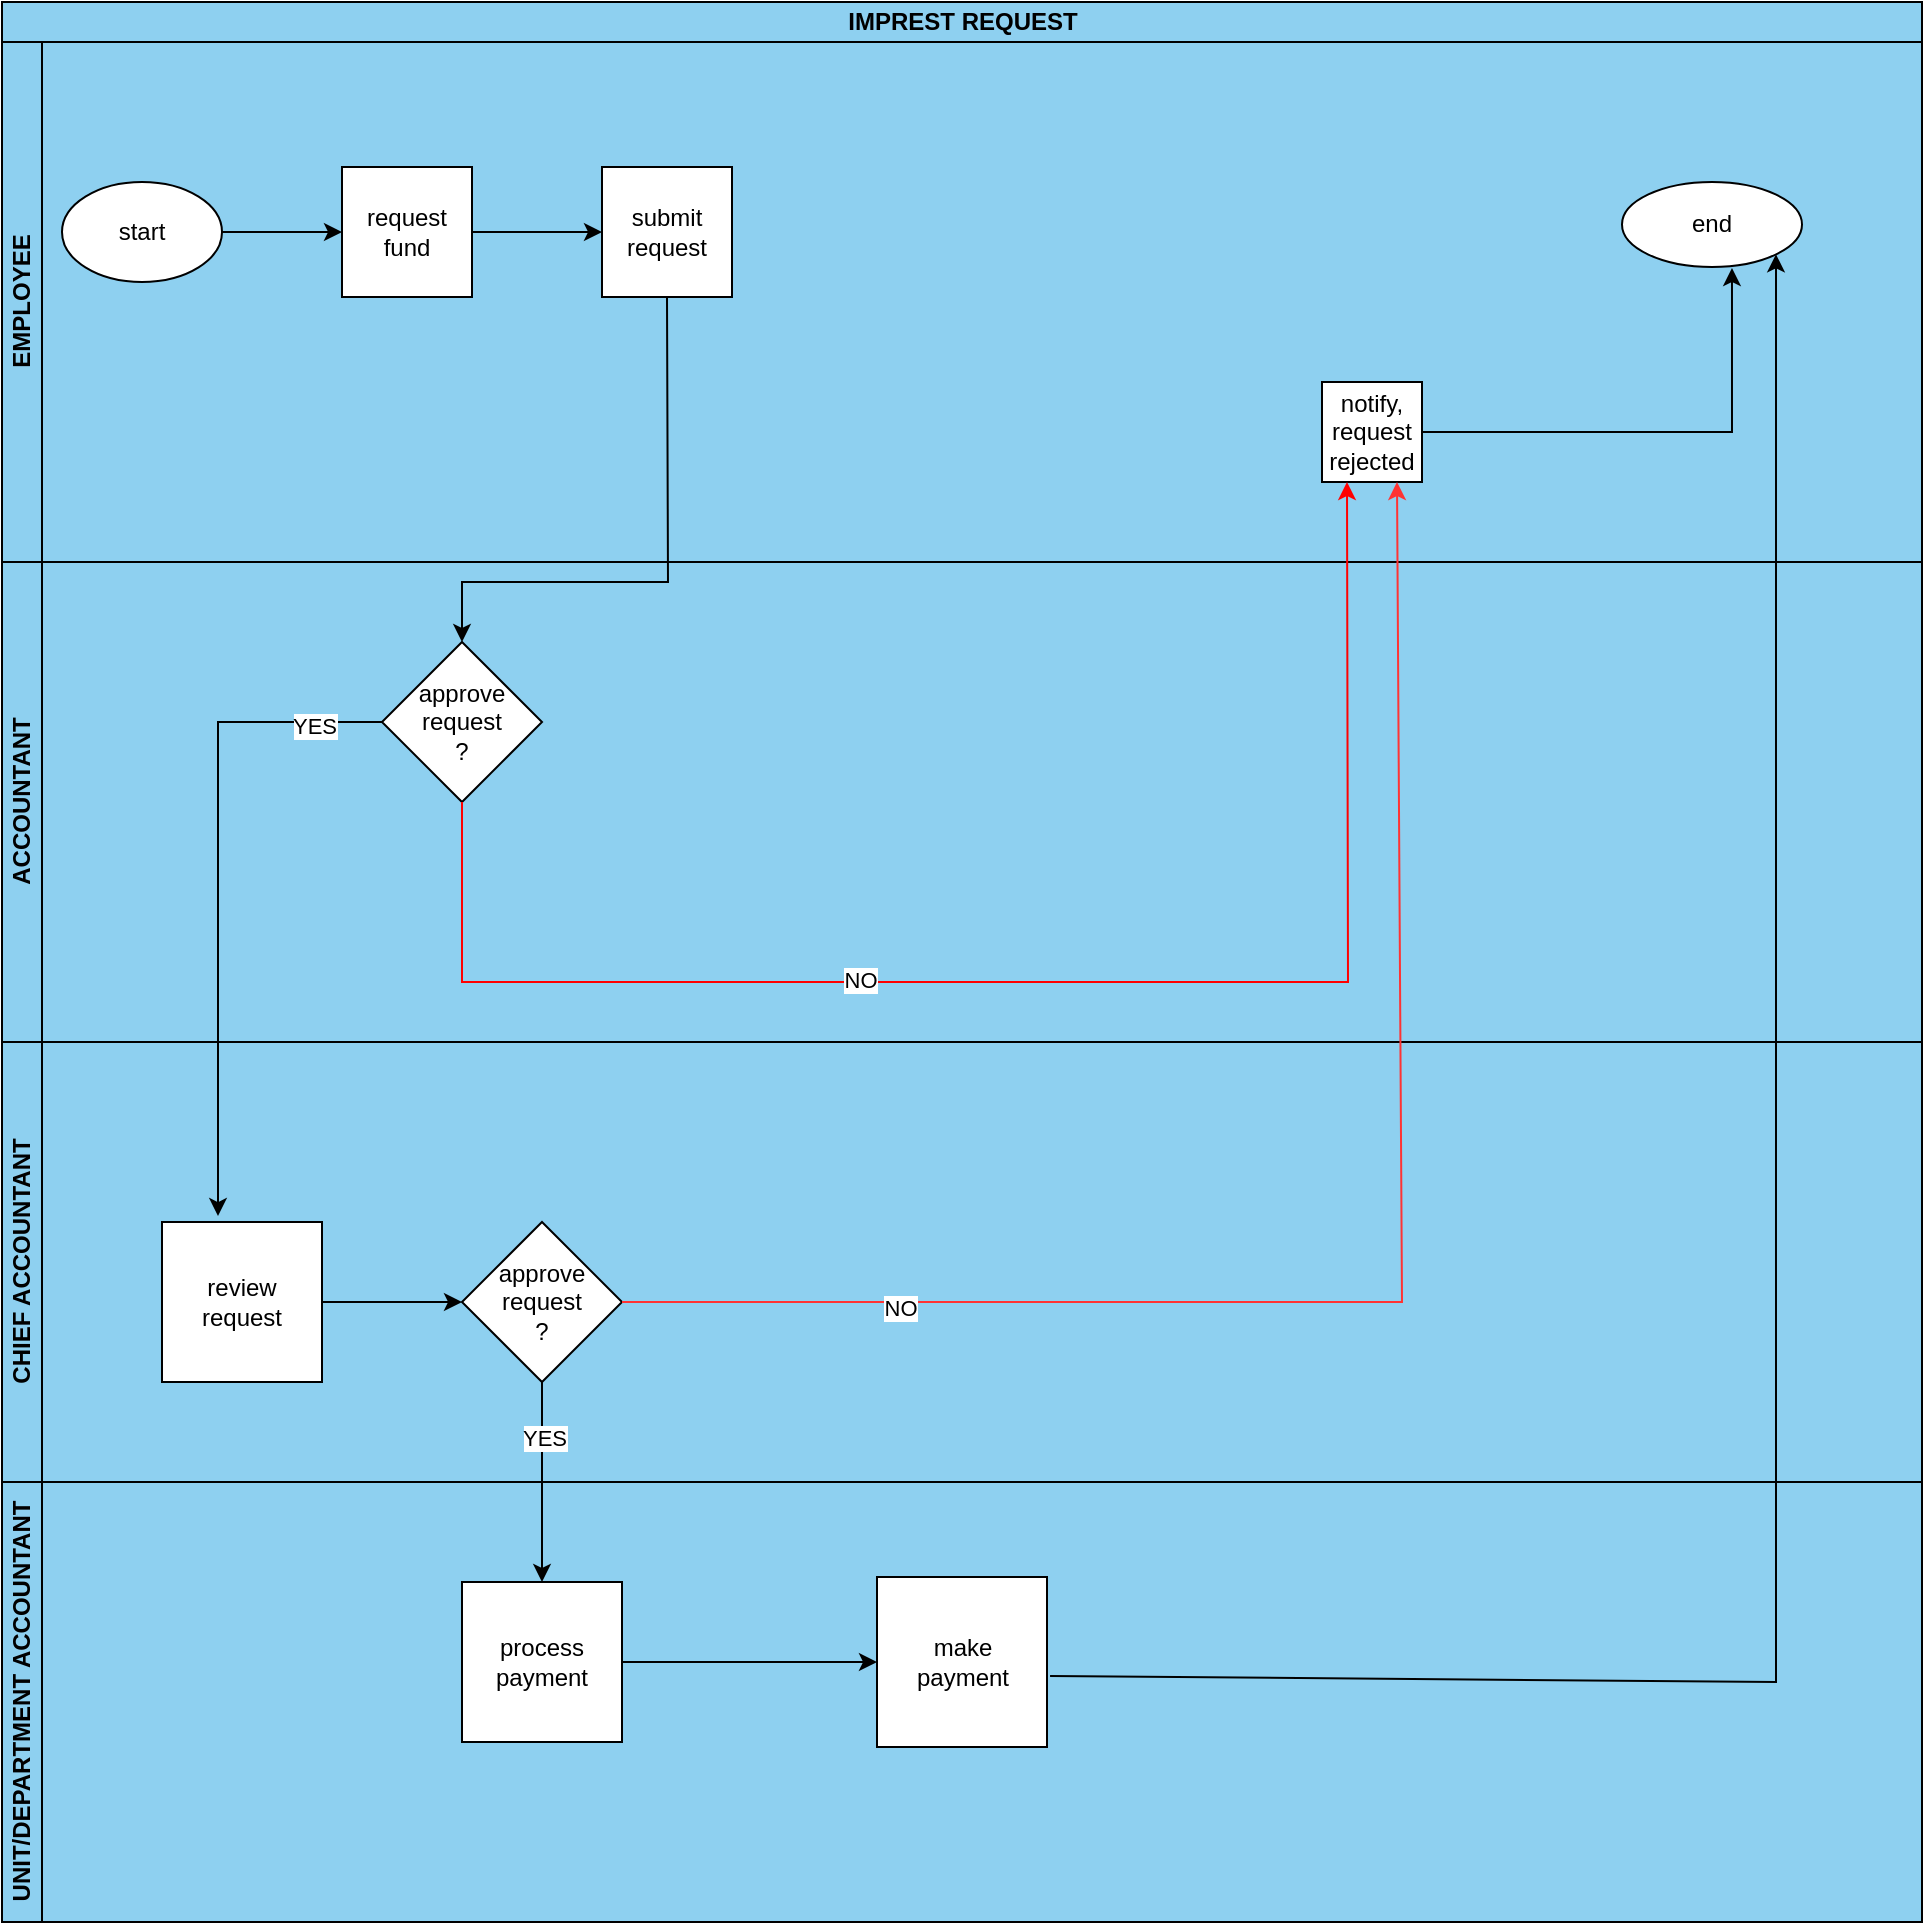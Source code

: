 <mxfile version="24.7.6">
  <diagram name="Page-1" id="khJitQyfaOCplYoJbGrk">
    <mxGraphModel dx="1900" dy="566" grid="1" gridSize="10" guides="1" tooltips="1" connect="1" arrows="1" fold="1" page="1" pageScale="1" pageWidth="850" pageHeight="1100" math="0" shadow="0">
      <root>
        <mxCell id="0" />
        <mxCell id="1" parent="0" />
        <mxCell id="H22XcNIQxckIvmQ4WJLZ-1" value="IMPREST REQUEST" style="swimlane;childLayout=stackLayout;resizeParent=1;resizeParentMax=0;horizontal=1;startSize=20;horizontalStack=0;html=1;fillColor=#8ED0F0;" parent="1" vertex="1">
          <mxGeometry x="-810" y="50" width="960" height="960" as="geometry" />
        </mxCell>
        <mxCell id="H22XcNIQxckIvmQ4WJLZ-5" value="EMPLOYEE" style="swimlane;startSize=20;horizontal=0;html=1;swimlaneFillColor=#8ed0f0;fillColor=#8ED0F0;" parent="H22XcNIQxckIvmQ4WJLZ-1" vertex="1">
          <mxGeometry y="20" width="960" height="260" as="geometry" />
        </mxCell>
        <mxCell id="H22XcNIQxckIvmQ4WJLZ-6" value="start" style="ellipse;whiteSpace=wrap;html=1;" parent="H22XcNIQxckIvmQ4WJLZ-5" vertex="1">
          <mxGeometry x="30" y="70" width="80" height="50" as="geometry" />
        </mxCell>
        <mxCell id="H22XcNIQxckIvmQ4WJLZ-9" value="" style="edgeStyle=orthogonalEdgeStyle;rounded=0;orthogonalLoop=1;jettySize=auto;html=1;" parent="H22XcNIQxckIvmQ4WJLZ-5" source="H22XcNIQxckIvmQ4WJLZ-7" target="H22XcNIQxckIvmQ4WJLZ-8" edge="1">
          <mxGeometry relative="1" as="geometry" />
        </mxCell>
        <mxCell id="H22XcNIQxckIvmQ4WJLZ-7" value="&lt;div&gt;request &lt;br&gt;&lt;/div&gt;&lt;div&gt;fund&lt;br&gt;&lt;/div&gt;" style="whiteSpace=wrap;html=1;aspect=fixed;" parent="H22XcNIQxckIvmQ4WJLZ-5" vertex="1">
          <mxGeometry x="170" y="62.5" width="65" height="65" as="geometry" />
        </mxCell>
        <mxCell id="H22XcNIQxckIvmQ4WJLZ-8" value="&lt;div&gt;submit&lt;/div&gt;&lt;div&gt;request&lt;br&gt;&lt;/div&gt;" style="whiteSpace=wrap;html=1;aspect=fixed;" parent="H22XcNIQxckIvmQ4WJLZ-5" vertex="1">
          <mxGeometry x="300" y="62.5" width="65" height="65" as="geometry" />
        </mxCell>
        <mxCell id="H22XcNIQxckIvmQ4WJLZ-10" value="" style="endArrow=classic;html=1;rounded=0;exitX=1;exitY=0.5;exitDx=0;exitDy=0;entryX=0;entryY=0.5;entryDx=0;entryDy=0;" parent="H22XcNIQxckIvmQ4WJLZ-5" source="H22XcNIQxckIvmQ4WJLZ-6" target="H22XcNIQxckIvmQ4WJLZ-7" edge="1">
          <mxGeometry width="50" height="50" relative="1" as="geometry">
            <mxPoint x="360" y="100" as="sourcePoint" />
            <mxPoint x="410" y="50" as="targetPoint" />
          </mxGeometry>
        </mxCell>
        <mxCell id="H22XcNIQxckIvmQ4WJLZ-13" value="end" style="ellipse;whiteSpace=wrap;html=1;" parent="H22XcNIQxckIvmQ4WJLZ-5" vertex="1">
          <mxGeometry x="810" y="70" width="90" height="42.5" as="geometry" />
        </mxCell>
        <mxCell id="H22XcNIQxckIvmQ4WJLZ-15" value="&lt;div&gt;notify,&lt;/div&gt;&lt;div&gt;request&lt;/div&gt;&lt;div&gt;rejected&lt;br&gt;&lt;/div&gt;" style="whiteSpace=wrap;html=1;aspect=fixed;" parent="H22XcNIQxckIvmQ4WJLZ-5" vertex="1">
          <mxGeometry x="660" y="170" width="50" height="50" as="geometry" />
        </mxCell>
        <mxCell id="H22XcNIQxckIvmQ4WJLZ-16" value="" style="endArrow=classic;html=1;rounded=0;exitX=1;exitY=0.5;exitDx=0;exitDy=0;entryX=0.611;entryY=1.012;entryDx=0;entryDy=0;entryPerimeter=0;" parent="H22XcNIQxckIvmQ4WJLZ-5" source="H22XcNIQxckIvmQ4WJLZ-15" target="H22XcNIQxckIvmQ4WJLZ-13" edge="1">
          <mxGeometry width="50" height="50" relative="1" as="geometry">
            <mxPoint x="600" y="260" as="sourcePoint" />
            <mxPoint x="650" y="210" as="targetPoint" />
            <Array as="points">
              <mxPoint x="865" y="195" />
            </Array>
          </mxGeometry>
        </mxCell>
        <mxCell id="H22XcNIQxckIvmQ4WJLZ-2" value="ACCOUNTANT" style="swimlane;startSize=20;horizontal=0;html=1;swimlaneFillColor=#8ed0f0;fillColor=#8ED0F0;" parent="H22XcNIQxckIvmQ4WJLZ-1" vertex="1">
          <mxGeometry y="280" width="960" height="240" as="geometry" />
        </mxCell>
        <mxCell id="H22XcNIQxckIvmQ4WJLZ-11" value="&lt;div&gt;approve&lt;/div&gt;&lt;div&gt;request&lt;/div&gt;&lt;div&gt;?&lt;br&gt;&lt;/div&gt;" style="rhombus;whiteSpace=wrap;html=1;" parent="H22XcNIQxckIvmQ4WJLZ-2" vertex="1">
          <mxGeometry x="190" y="40" width="80" height="80" as="geometry" />
        </mxCell>
        <mxCell id="H22XcNIQxckIvmQ4WJLZ-3" value="CHIEF ACCOUNTANT" style="swimlane;startSize=20;horizontal=0;html=1;swimlaneFillColor=#8ed0f0;fillColor=#8ED0F0;" parent="H22XcNIQxckIvmQ4WJLZ-1" vertex="1">
          <mxGeometry y="520" width="960" height="220" as="geometry" />
        </mxCell>
        <mxCell id="H22XcNIQxckIvmQ4WJLZ-18" value="&lt;div&gt;approve&lt;/div&gt;&lt;div&gt;request&lt;/div&gt;&lt;div&gt;?&lt;br&gt;&lt;/div&gt;" style="rhombus;whiteSpace=wrap;html=1;" parent="H22XcNIQxckIvmQ4WJLZ-3" vertex="1">
          <mxGeometry x="230" y="90" width="80" height="80" as="geometry" />
        </mxCell>
        <mxCell id="H22XcNIQxckIvmQ4WJLZ-19" value="&lt;div&gt;review&lt;/div&gt;&lt;div&gt;request&lt;br&gt;&lt;/div&gt;" style="whiteSpace=wrap;html=1;aspect=fixed;" parent="H22XcNIQxckIvmQ4WJLZ-3" vertex="1">
          <mxGeometry x="80" y="90" width="80" height="80" as="geometry" />
        </mxCell>
        <mxCell id="H22XcNIQxckIvmQ4WJLZ-22" value="" style="endArrow=classic;html=1;rounded=0;exitX=1;exitY=0.5;exitDx=0;exitDy=0;entryX=0;entryY=0.5;entryDx=0;entryDy=0;" parent="H22XcNIQxckIvmQ4WJLZ-3" source="H22XcNIQxckIvmQ4WJLZ-19" target="H22XcNIQxckIvmQ4WJLZ-18" edge="1">
          <mxGeometry width="50" height="50" relative="1" as="geometry">
            <mxPoint x="360" y="-40" as="sourcePoint" />
            <mxPoint x="410" y="-90" as="targetPoint" />
          </mxGeometry>
        </mxCell>
        <mxCell id="H22XcNIQxckIvmQ4WJLZ-4" value="UNIT/DEPARTMENT ACCOUNTANT" style="swimlane;startSize=20;horizontal=0;html=1;swimlaneFillColor=#8ed0f0;fillColor=#8ED0F0;" parent="H22XcNIQxckIvmQ4WJLZ-1" vertex="1">
          <mxGeometry y="740" width="960" height="220" as="geometry" />
        </mxCell>
        <mxCell id="H22XcNIQxckIvmQ4WJLZ-29" value="" style="edgeStyle=orthogonalEdgeStyle;rounded=0;orthogonalLoop=1;jettySize=auto;html=1;" parent="H22XcNIQxckIvmQ4WJLZ-4" source="H22XcNIQxckIvmQ4WJLZ-25" target="H22XcNIQxckIvmQ4WJLZ-28" edge="1">
          <mxGeometry relative="1" as="geometry" />
        </mxCell>
        <mxCell id="H22XcNIQxckIvmQ4WJLZ-25" value="&lt;div&gt;process&lt;/div&gt;&lt;div&gt;payment&lt;br&gt;&lt;/div&gt;" style="whiteSpace=wrap;html=1;aspect=fixed;" parent="H22XcNIQxckIvmQ4WJLZ-4" vertex="1">
          <mxGeometry x="230" y="50" width="80" height="80" as="geometry" />
        </mxCell>
        <mxCell id="H22XcNIQxckIvmQ4WJLZ-28" value="&lt;div&gt;make&lt;br&gt;&lt;/div&gt;&lt;div&gt;payment&lt;br&gt;&lt;/div&gt;" style="whiteSpace=wrap;html=1;aspect=fixed;" parent="H22XcNIQxckIvmQ4WJLZ-4" vertex="1">
          <mxGeometry x="437.5" y="47.5" width="85" height="85" as="geometry" />
        </mxCell>
        <mxCell id="H22XcNIQxckIvmQ4WJLZ-12" value="" style="endArrow=classic;html=1;rounded=0;exitX=0.5;exitY=1;exitDx=0;exitDy=0;entryX=0.5;entryY=0;entryDx=0;entryDy=0;" parent="H22XcNIQxckIvmQ4WJLZ-1" source="H22XcNIQxckIvmQ4WJLZ-8" target="H22XcNIQxckIvmQ4WJLZ-11" edge="1">
          <mxGeometry width="50" height="50" relative="1" as="geometry">
            <mxPoint x="360" y="280" as="sourcePoint" />
            <mxPoint x="410" y="230" as="targetPoint" />
            <Array as="points">
              <mxPoint x="333" y="290" />
              <mxPoint x="230" y="290" />
            </Array>
          </mxGeometry>
        </mxCell>
        <mxCell id="H22XcNIQxckIvmQ4WJLZ-20" value="" style="endArrow=classic;html=1;rounded=0;exitX=0;exitY=0.5;exitDx=0;exitDy=0;entryX=0.35;entryY=-0.037;entryDx=0;entryDy=0;entryPerimeter=0;" parent="H22XcNIQxckIvmQ4WJLZ-1" source="H22XcNIQxckIvmQ4WJLZ-11" target="H22XcNIQxckIvmQ4WJLZ-19" edge="1">
          <mxGeometry width="50" height="50" relative="1" as="geometry">
            <mxPoint x="360" y="500" as="sourcePoint" />
            <mxPoint x="410" y="450" as="targetPoint" />
            <Array as="points">
              <mxPoint x="108" y="360" />
            </Array>
          </mxGeometry>
        </mxCell>
        <mxCell id="H22XcNIQxckIvmQ4WJLZ-21" value="YES" style="edgeLabel;html=1;align=center;verticalAlign=middle;resizable=0;points=[];" parent="H22XcNIQxckIvmQ4WJLZ-20" vertex="1" connectable="0">
          <mxGeometry x="-0.794" y="2" relative="1" as="geometry">
            <mxPoint as="offset" />
          </mxGeometry>
        </mxCell>
        <mxCell id="H22XcNIQxckIvmQ4WJLZ-23" value="" style="endArrow=classic;html=1;rounded=0;exitX=1;exitY=0.5;exitDx=0;exitDy=0;entryX=0.75;entryY=1;entryDx=0;entryDy=0;strokeColor=#FF3333;" parent="H22XcNIQxckIvmQ4WJLZ-1" source="H22XcNIQxckIvmQ4WJLZ-18" target="H22XcNIQxckIvmQ4WJLZ-15" edge="1">
          <mxGeometry width="50" height="50" relative="1" as="geometry">
            <mxPoint x="400" y="450" as="sourcePoint" />
            <mxPoint x="740" y="540" as="targetPoint" />
            <Array as="points">
              <mxPoint x="700" y="650" />
            </Array>
          </mxGeometry>
        </mxCell>
        <mxCell id="H22XcNIQxckIvmQ4WJLZ-24" value="NO" style="edgeLabel;html=1;align=center;verticalAlign=middle;resizable=0;points=[];" parent="H22XcNIQxckIvmQ4WJLZ-23" vertex="1" connectable="0">
          <mxGeometry x="-0.652" y="-3" relative="1" as="geometry">
            <mxPoint as="offset" />
          </mxGeometry>
        </mxCell>
        <mxCell id="H22XcNIQxckIvmQ4WJLZ-26" value="" style="endArrow=classic;html=1;rounded=0;exitX=0.5;exitY=1;exitDx=0;exitDy=0;entryX=0.5;entryY=0;entryDx=0;entryDy=0;" parent="H22XcNIQxckIvmQ4WJLZ-1" source="H22XcNIQxckIvmQ4WJLZ-18" target="H22XcNIQxckIvmQ4WJLZ-25" edge="1">
          <mxGeometry width="50" height="50" relative="1" as="geometry">
            <mxPoint x="400" y="760" as="sourcePoint" />
            <mxPoint x="450" y="710" as="targetPoint" />
          </mxGeometry>
        </mxCell>
        <mxCell id="H22XcNIQxckIvmQ4WJLZ-27" value="YES" style="edgeLabel;html=1;align=center;verticalAlign=middle;resizable=0;points=[];" parent="H22XcNIQxckIvmQ4WJLZ-26" vertex="1" connectable="0">
          <mxGeometry x="-0.44" y="1" relative="1" as="geometry">
            <mxPoint as="offset" />
          </mxGeometry>
        </mxCell>
        <mxCell id="H22XcNIQxckIvmQ4WJLZ-14" value="" style="endArrow=classic;html=1;rounded=0;exitX=0.5;exitY=1;exitDx=0;exitDy=0;strokeColor=#ff0000;entryX=0.25;entryY=1;entryDx=0;entryDy=0;" parent="H22XcNIQxckIvmQ4WJLZ-1" source="H22XcNIQxckIvmQ4WJLZ-11" target="H22XcNIQxckIvmQ4WJLZ-15" edge="1">
          <mxGeometry width="50" height="50" relative="1" as="geometry">
            <mxPoint x="630" y="280" as="sourcePoint" />
            <mxPoint x="720" y="240" as="targetPoint" />
            <Array as="points">
              <mxPoint x="230" y="490" />
              <mxPoint x="260" y="490" />
              <mxPoint x="673" y="490" />
            </Array>
          </mxGeometry>
        </mxCell>
        <mxCell id="H22XcNIQxckIvmQ4WJLZ-17" value="NO" style="edgeLabel;html=1;align=center;verticalAlign=middle;resizable=0;points=[];" parent="H22XcNIQxckIvmQ4WJLZ-14" vertex="1" connectable="0">
          <mxGeometry x="-0.263" y="1" relative="1" as="geometry">
            <mxPoint as="offset" />
          </mxGeometry>
        </mxCell>
        <mxCell id="H22XcNIQxckIvmQ4WJLZ-30" value="" style="endArrow=classic;html=1;rounded=0;exitX=1.018;exitY=0.582;exitDx=0;exitDy=0;exitPerimeter=0;entryX=1;entryY=1;entryDx=0;entryDy=0;" parent="H22XcNIQxckIvmQ4WJLZ-1" source="H22XcNIQxckIvmQ4WJLZ-28" target="H22XcNIQxckIvmQ4WJLZ-13" edge="1">
          <mxGeometry width="50" height="50" relative="1" as="geometry">
            <mxPoint x="430" y="710" as="sourcePoint" />
            <mxPoint x="890" y="460" as="targetPoint" />
            <Array as="points">
              <mxPoint x="887" y="840" />
            </Array>
          </mxGeometry>
        </mxCell>
      </root>
    </mxGraphModel>
  </diagram>
</mxfile>
